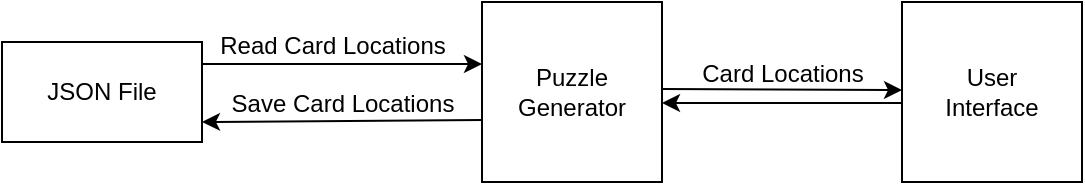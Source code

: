 <mxfile version="12.3.3" type="device" pages="1"><diagram id="8MKmk4kkG2By-rcxngBk" name="Page-1"><mxGraphModel dx="731" dy="450" grid="1" gridSize="10" guides="1" tooltips="1" connect="1" arrows="1" fold="1" page="1" pageScale="1" pageWidth="850" pageHeight="1100" math="0" shadow="0"><root><mxCell id="0"/><mxCell id="1" parent="0"/><mxCell id="C4aIzC_Z8JiNZhdaCmNx-1" value="JSON File" style="rounded=0;whiteSpace=wrap;html=1;" vertex="1" parent="1"><mxGeometry x="110" y="160" width="100" height="50" as="geometry"/></mxCell><mxCell id="C4aIzC_Z8JiNZhdaCmNx-2" value="Puzzle Generator" style="rounded=0;whiteSpace=wrap;html=1;" vertex="1" parent="1"><mxGeometry x="350" y="140" width="90" height="90" as="geometry"/></mxCell><mxCell id="C4aIzC_Z8JiNZhdaCmNx-4" value="User&lt;br&gt;Interface" style="rounded=0;whiteSpace=wrap;html=1;" vertex="1" parent="1"><mxGeometry x="560" y="140" width="90" height="90" as="geometry"/></mxCell><mxCell id="C4aIzC_Z8JiNZhdaCmNx-5" value="" style="endArrow=classic;html=1;" edge="1" parent="1"><mxGeometry width="50" height="50" relative="1" as="geometry"><mxPoint x="210" y="171" as="sourcePoint"/><mxPoint x="350" y="171" as="targetPoint"/></mxGeometry></mxCell><mxCell id="C4aIzC_Z8JiNZhdaCmNx-6" value="" style="endArrow=classic;html=1;entryX=0;entryY=0.356;entryDx=0;entryDy=0;entryPerimeter=0;" edge="1" parent="1"><mxGeometry width="50" height="50" relative="1" as="geometry"><mxPoint x="440" y="183.5" as="sourcePoint"/><mxPoint x="560" y="184.04" as="targetPoint"/></mxGeometry></mxCell><mxCell id="C4aIzC_Z8JiNZhdaCmNx-7" value="Read Card Locations" style="text;html=1;align=center;verticalAlign=middle;resizable=0;points=[];;autosize=1;" vertex="1" parent="1"><mxGeometry x="210" y="152" width="130" height="20" as="geometry"/></mxCell><mxCell id="C4aIzC_Z8JiNZhdaCmNx-9" value="Card Locations" style="text;html=1;align=center;verticalAlign=middle;resizable=0;points=[];;autosize=1;" vertex="1" parent="1"><mxGeometry x="450" y="166" width="100" height="20" as="geometry"/></mxCell><mxCell id="C4aIzC_Z8JiNZhdaCmNx-10" value="" style="endArrow=classic;html=1;exitX=0;exitY=0.656;exitDx=0;exitDy=0;exitPerimeter=0;" edge="1" parent="1" source="C4aIzC_Z8JiNZhdaCmNx-2"><mxGeometry width="50" height="50" relative="1" as="geometry"><mxPoint x="270" y="200" as="sourcePoint"/><mxPoint x="210" y="200" as="targetPoint"/></mxGeometry></mxCell><mxCell id="C4aIzC_Z8JiNZhdaCmNx-11" value="" style="endArrow=classic;html=1;" edge="1" parent="1"><mxGeometry width="50" height="50" relative="1" as="geometry"><mxPoint x="560" y="190.5" as="sourcePoint"/><mxPoint x="440" y="190.5" as="targetPoint"/></mxGeometry></mxCell><mxCell id="C4aIzC_Z8JiNZhdaCmNx-12" value="Save Card Locations" style="text;html=1;align=center;verticalAlign=middle;resizable=0;points=[];;autosize=1;" vertex="1" parent="1"><mxGeometry x="215" y="181" width="130" height="20" as="geometry"/></mxCell></root></mxGraphModel></diagram></mxfile>
